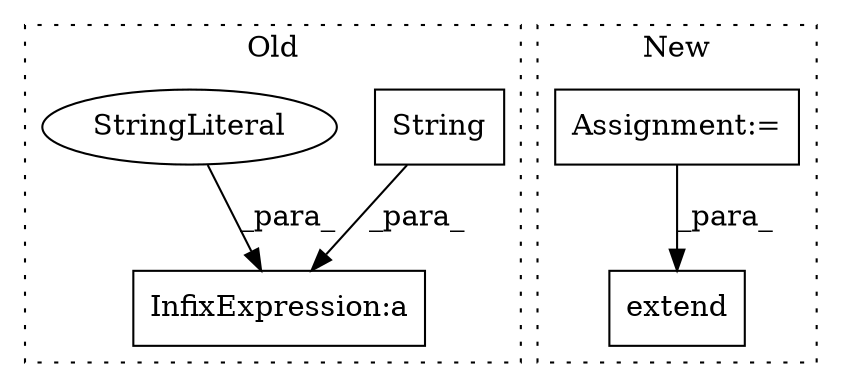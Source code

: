 digraph G {
subgraph cluster0 {
1 [label="String" a="32" s="1212,1223" l="7,1" shape="box"];
3 [label="InfixExpression:a" a="27" s="1209" l="3" shape="box"];
4 [label="StringLiteral" a="45" s="1201" l="8" shape="ellipse"];
label = "Old";
style="dotted";
}
subgraph cluster1 {
2 [label="extend" a="32" s="1361,1388" l="7,1" shape="box"];
5 [label="Assignment:=" a="7" s="1065" l="1" shape="box"];
label = "New";
style="dotted";
}
1 -> 3 [label="_para_"];
4 -> 3 [label="_para_"];
5 -> 2 [label="_para_"];
}